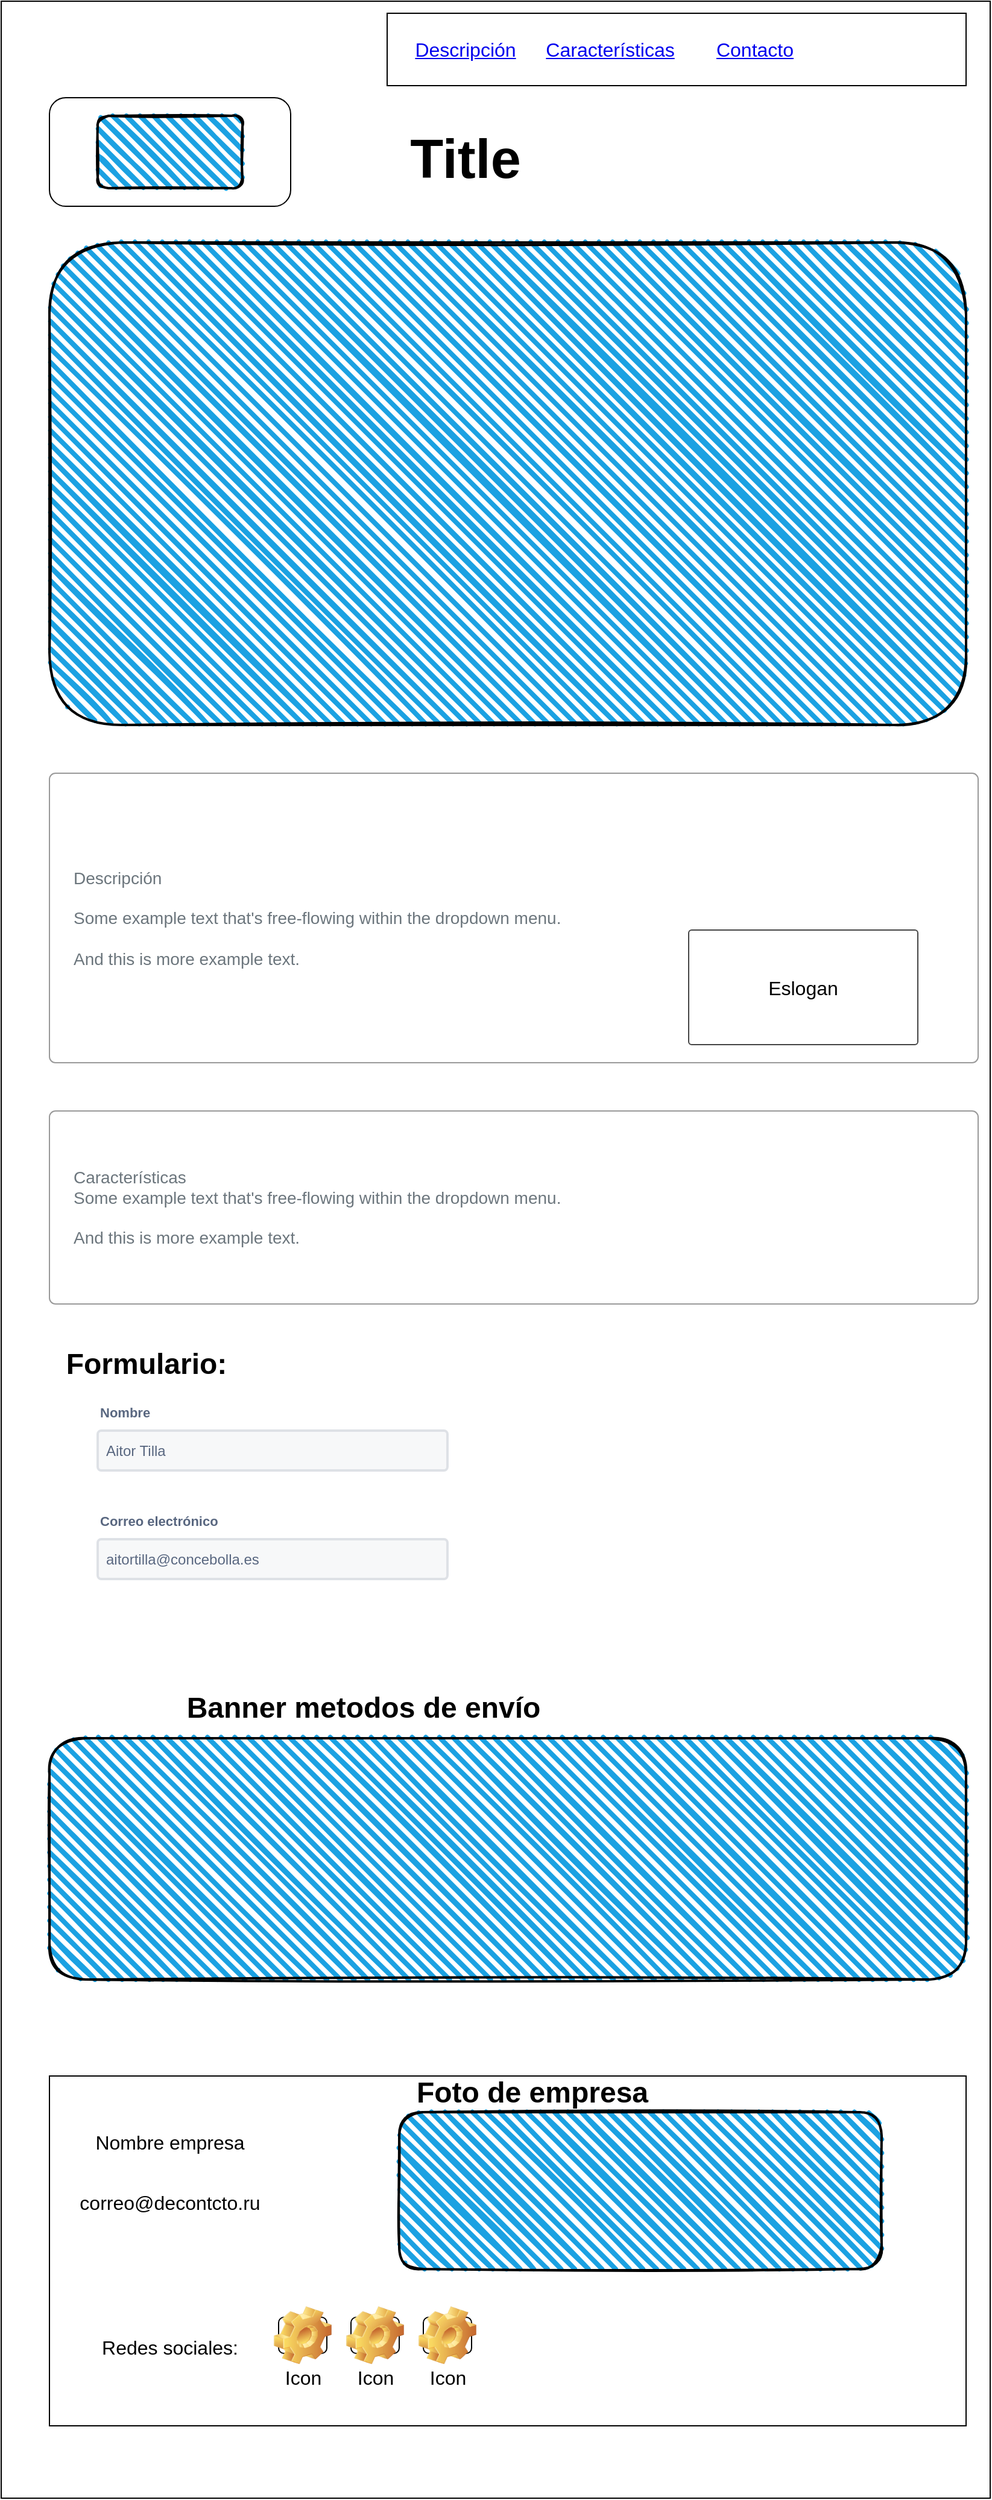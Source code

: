 <mxfile version="16.2.6" type="device"><diagram id="Q6dKXUZpIFYim2qyhkGi" name="Page-1"><mxGraphModel dx="1422" dy="780" grid="1" gridSize="10" guides="1" tooltips="1" connect="1" arrows="1" fold="1" page="1" pageScale="1" pageWidth="827" pageHeight="1169" math="0" shadow="0"><root><mxCell id="0"/><mxCell id="1" parent="0"/><mxCell id="8ZNGmx6NaiexR8kKv0pP-37" value="" style="rounded=0;whiteSpace=wrap;html=1;fontSize=16;" vertex="1" parent="1"><mxGeometry width="820" height="2070" as="geometry"/></mxCell><mxCell id="8ZNGmx6NaiexR8kKv0pP-1" value="" style="rounded=0;whiteSpace=wrap;html=1;" vertex="1" parent="1"><mxGeometry x="320" y="10" width="480" height="60" as="geometry"/></mxCell><mxCell id="8ZNGmx6NaiexR8kKv0pP-3" value="" style="rounded=1;whiteSpace=wrap;html=1;fontSize=45;" vertex="1" parent="1"><mxGeometry x="40" y="80" width="200" height="90" as="geometry"/></mxCell><mxCell id="8ZNGmx6NaiexR8kKv0pP-9" value="" style="rounded=1;whiteSpace=wrap;html=1;strokeWidth=2;fillWeight=4;hachureGap=8;hachureAngle=45;fillColor=#1ba1e2;sketch=1;fontSize=45;" vertex="1" parent="1"><mxGeometry x="80" y="95" width="120" height="60" as="geometry"/></mxCell><mxCell id="8ZNGmx6NaiexR8kKv0pP-10" value="" style="rounded=1;whiteSpace=wrap;html=1;strokeWidth=2;fillWeight=4;hachureGap=8;hachureAngle=45;fillColor=#1ba1e2;sketch=1;fontSize=45;" vertex="1" parent="1"><mxGeometry x="40" y="200" width="760" height="400" as="geometry"/></mxCell><mxCell id="8ZNGmx6NaiexR8kKv0pP-11" value="&lt;div&gt;Características&lt;br&gt;&lt;/div&gt;&lt;div&gt;Some example text that's free-flowing within the dropdown menu.&lt;/div&gt;&lt;br style=&quot;font-size: 14px&quot;&gt;And this is more example text." style="html=1;shadow=0;dashed=0;shape=mxgraph.bootstrap.rrect;rSize=5;strokeColor=#999999;strokeWidth=1;fillColor=#FFFFFF;fontColor=#6C767D;whiteSpace=wrap;align=left;verticalAlign=middle;spacingLeft=10;fontSize=14;spacing=10;" vertex="1" parent="1"><mxGeometry x="40" y="920" width="770" height="160" as="geometry"/></mxCell><mxCell id="8ZNGmx6NaiexR8kKv0pP-12" value="&lt;div&gt;Descripción&lt;br&gt;&lt;/div&gt;&lt;div&gt;&lt;br&gt;&lt;/div&gt;&lt;div&gt;Some example text that's free-flowing within the dropdown menu.&lt;/div&gt;&lt;br style=&quot;font-size: 14px&quot;&gt;And this is more example text." style="html=1;shadow=0;dashed=0;shape=mxgraph.bootstrap.rrect;rSize=5;strokeColor=#999999;strokeWidth=1;fillColor=#FFFFFF;fontColor=#6C767D;whiteSpace=wrap;align=left;verticalAlign=middle;spacingLeft=10;fontSize=14;spacing=10;" vertex="1" parent="1"><mxGeometry x="40" y="640" width="770" height="240" as="geometry"/></mxCell><mxCell id="8ZNGmx6NaiexR8kKv0pP-15" value="&lt;div style=&quot;font-size: 16px;&quot; align=&quot;center&quot;&gt;&lt;font style=&quot;font-size: 16px;&quot;&gt;Eslogan&lt;/font&gt;&lt;/div&gt;" style="strokeWidth=1;html=1;shadow=0;dashed=0;shape=mxgraph.ios.iTextInput;strokeColor=#444444;buttonText=;fontSize=16;whiteSpace=wrap;align=center;" vertex="1" parent="1"><mxGeometry x="570" y="770" width="190" height="95" as="geometry"/></mxCell><mxCell id="8ZNGmx6NaiexR8kKv0pP-16" value="&lt;div&gt;Nombre&lt;/div&gt;" style="fillColor=none;strokeColor=none;html=1;fontSize=11;fontStyle=0;align=left;fontColor=#596780;fontStyle=1;fontSize=11" vertex="1" parent="1"><mxGeometry x="80" y="1160" width="240" height="20" as="geometry"/></mxCell><mxCell id="8ZNGmx6NaiexR8kKv0pP-17" value="&lt;div&gt;Aitor Tilla&lt;/div&gt;" style="rounded=1;arcSize=9;fillColor=#F7F8F9;align=left;spacingLeft=5;strokeColor=#DEE1E6;html=1;strokeWidth=2;fontColor=#596780;fontSize=12" vertex="1" parent="1"><mxGeometry x="80" y="1185" width="290" height="33" as="geometry"/></mxCell><mxCell id="8ZNGmx6NaiexR8kKv0pP-18" value="Formulario:" style="text;strokeColor=none;fillColor=none;html=1;fontSize=24;fontStyle=1;verticalAlign=middle;align=center;" vertex="1" parent="1"><mxGeometry x="70" y="1110" width="100" height="40" as="geometry"/></mxCell><mxCell id="8ZNGmx6NaiexR8kKv0pP-19" value="Correo electrónico" style="fillColor=none;strokeColor=none;html=1;fontSize=11;fontStyle=0;align=left;fontColor=#596780;fontStyle=1;fontSize=11" vertex="1" parent="1"><mxGeometry x="80" y="1250" width="240" height="20" as="geometry"/></mxCell><mxCell id="8ZNGmx6NaiexR8kKv0pP-20" value="aitortilla@concebolla.es" style="rounded=1;arcSize=9;fillColor=#F7F8F9;align=left;spacingLeft=5;strokeColor=#DEE1E6;html=1;strokeWidth=2;fontColor=#596780;fontSize=12" vertex="1" parent="1"><mxGeometry x="80" y="1275" width="290" height="33" as="geometry"/></mxCell><mxCell id="8ZNGmx6NaiexR8kKv0pP-21" value="" style="rounded=1;whiteSpace=wrap;html=1;strokeWidth=2;fillWeight=4;hachureGap=8;hachureAngle=45;fillColor=#1ba1e2;sketch=1;fontSize=16;" vertex="1" parent="1"><mxGeometry x="40" y="1440" width="760" height="200" as="geometry"/></mxCell><mxCell id="8ZNGmx6NaiexR8kKv0pP-22" value="Banner metodos de envío" style="text;strokeColor=none;fillColor=none;html=1;fontSize=24;fontStyle=1;verticalAlign=middle;align=center;" vertex="1" parent="1"><mxGeometry x="160" y="1360" width="280" height="110" as="geometry"/></mxCell><mxCell id="8ZNGmx6NaiexR8kKv0pP-23" value="" style="rounded=0;whiteSpace=wrap;html=1;fontSize=16;" vertex="1" parent="1"><mxGeometry x="40" y="1720" width="760" height="290" as="geometry"/></mxCell><mxCell id="8ZNGmx6NaiexR8kKv0pP-24" value="&lt;div&gt;Nombre empresa&lt;/div&gt;" style="text;html=1;strokeColor=none;fillColor=none;align=center;verticalAlign=middle;whiteSpace=wrap;rounded=0;fontSize=16;" vertex="1" parent="1"><mxGeometry x="50" y="1750" width="180" height="50" as="geometry"/></mxCell><mxCell id="8ZNGmx6NaiexR8kKv0pP-25" value="correo@decontcto.ru" style="text;html=1;strokeColor=none;fillColor=none;align=center;verticalAlign=middle;whiteSpace=wrap;rounded=0;fontSize=16;" vertex="1" parent="1"><mxGeometry x="50" y="1800" width="180" height="50" as="geometry"/></mxCell><mxCell id="8ZNGmx6NaiexR8kKv0pP-27" value="Redes sociales:" style="text;html=1;strokeColor=none;fillColor=none;align=center;verticalAlign=middle;whiteSpace=wrap;rounded=0;fontSize=16;" vertex="1" parent="1"><mxGeometry x="35" y="1920" width="210" height="50" as="geometry"/></mxCell><mxCell id="8ZNGmx6NaiexR8kKv0pP-28" value="" style="rounded=1;whiteSpace=wrap;html=1;strokeWidth=2;fillWeight=4;hachureGap=8;hachureAngle=45;fillColor=#1ba1e2;sketch=1;fontSize=16;" vertex="1" parent="1"><mxGeometry x="330" y="1750" width="400" height="130" as="geometry"/></mxCell><mxCell id="8ZNGmx6NaiexR8kKv0pP-30" value="&lt;div&gt;Foto de empresa&lt;/div&gt;" style="text;strokeColor=none;fillColor=none;html=1;fontSize=24;fontStyle=1;verticalAlign=middle;align=center;" vertex="1" parent="1"><mxGeometry x="390" y="1714" width="100" height="40" as="geometry"/></mxCell><mxCell id="8ZNGmx6NaiexR8kKv0pP-31" value="Icon" style="icon;html=1;image=img/clipart/Gear_128x128.png;fontSize=16;" vertex="1" parent="1"><mxGeometry x="230" y="1920" width="40" height="30" as="geometry"/></mxCell><mxCell id="8ZNGmx6NaiexR8kKv0pP-32" value="Icon" style="icon;html=1;image=img/clipart/Gear_128x128.png;fontSize=16;" vertex="1" parent="1"><mxGeometry x="290" y="1920" width="40" height="30" as="geometry"/></mxCell><mxCell id="8ZNGmx6NaiexR8kKv0pP-33" value="Icon" style="icon;html=1;image=img/clipart/Gear_128x128.png;fontSize=16;" vertex="1" parent="1"><mxGeometry x="350" y="1920" width="40" height="30" as="geometry"/></mxCell><UserObject label="Descripción" link="https://www.draw.io" id="8ZNGmx6NaiexR8kKv0pP-34"><mxCell style="text;html=1;strokeColor=none;fillColor=none;whiteSpace=wrap;align=center;verticalAlign=middle;fontColor=#0000EE;fontStyle=4;fontSize=16;" vertex="1" parent="1"><mxGeometry x="340" y="20" width="90" height="40" as="geometry"/></mxCell></UserObject><UserObject label="Características" link="https://www.draw.io" id="8ZNGmx6NaiexR8kKv0pP-35"><mxCell style="text;html=1;strokeColor=none;fillColor=none;whiteSpace=wrap;align=center;verticalAlign=middle;fontColor=#0000EE;fontStyle=4;fontSize=16;" vertex="1" parent="1"><mxGeometry x="460" y="20" width="90" height="40" as="geometry"/></mxCell></UserObject><UserObject label="Contacto" link="https://www.draw.io" id="8ZNGmx6NaiexR8kKv0pP-36"><mxCell style="text;html=1;strokeColor=none;fillColor=none;whiteSpace=wrap;align=center;verticalAlign=middle;fontColor=#0000EE;fontStyle=4;fontSize=16;" vertex="1" parent="1"><mxGeometry x="580" y="20" width="90" height="40" as="geometry"/></mxCell></UserObject><mxCell id="8ZNGmx6NaiexR8kKv0pP-2" value="Title" style="text;align=center;fontStyle=1;verticalAlign=middle;spacingLeft=3;spacingRight=3;strokeColor=none;rotatable=0;points=[[0,0.5],[1,0.5]];portConstraint=eastwest;fontSize=45;" vertex="1" parent="1"><mxGeometry x="270" y="80" width="230" height="90" as="geometry"/></mxCell></root></mxGraphModel></diagram></mxfile>
